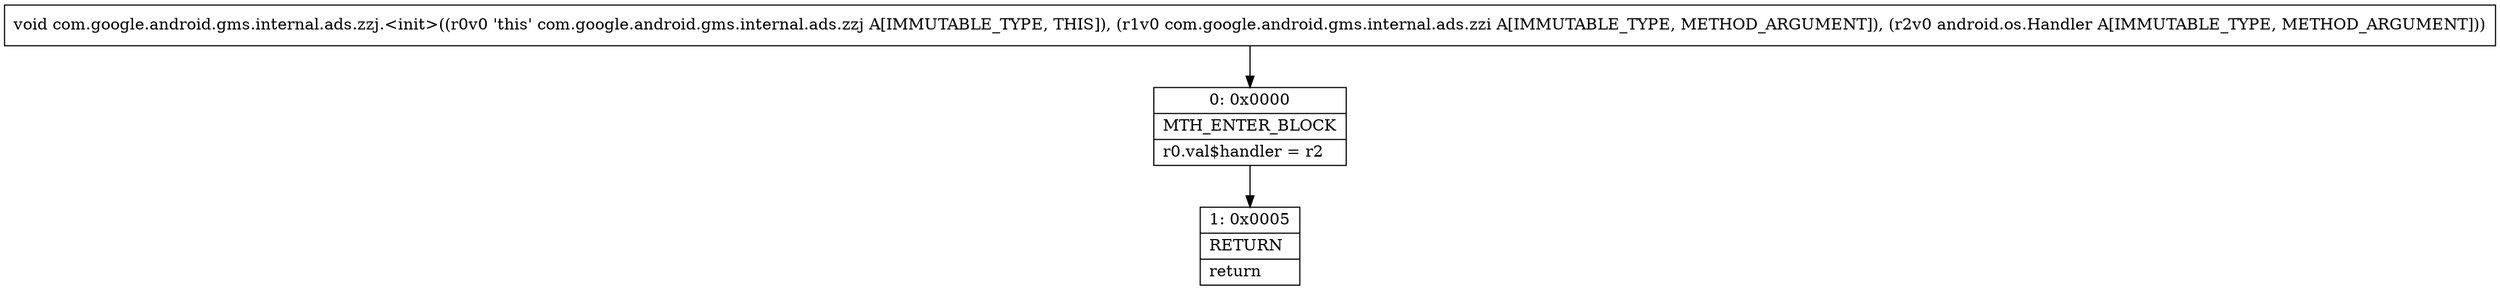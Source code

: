 digraph "CFG forcom.google.android.gms.internal.ads.zzj.\<init\>(Lcom\/google\/android\/gms\/internal\/ads\/zzi;Landroid\/os\/Handler;)V" {
Node_0 [shape=record,label="{0\:\ 0x0000|MTH_ENTER_BLOCK\l|r0.val$handler = r2\l}"];
Node_1 [shape=record,label="{1\:\ 0x0005|RETURN\l|return\l}"];
MethodNode[shape=record,label="{void com.google.android.gms.internal.ads.zzj.\<init\>((r0v0 'this' com.google.android.gms.internal.ads.zzj A[IMMUTABLE_TYPE, THIS]), (r1v0 com.google.android.gms.internal.ads.zzi A[IMMUTABLE_TYPE, METHOD_ARGUMENT]), (r2v0 android.os.Handler A[IMMUTABLE_TYPE, METHOD_ARGUMENT])) }"];
MethodNode -> Node_0;
Node_0 -> Node_1;
}

